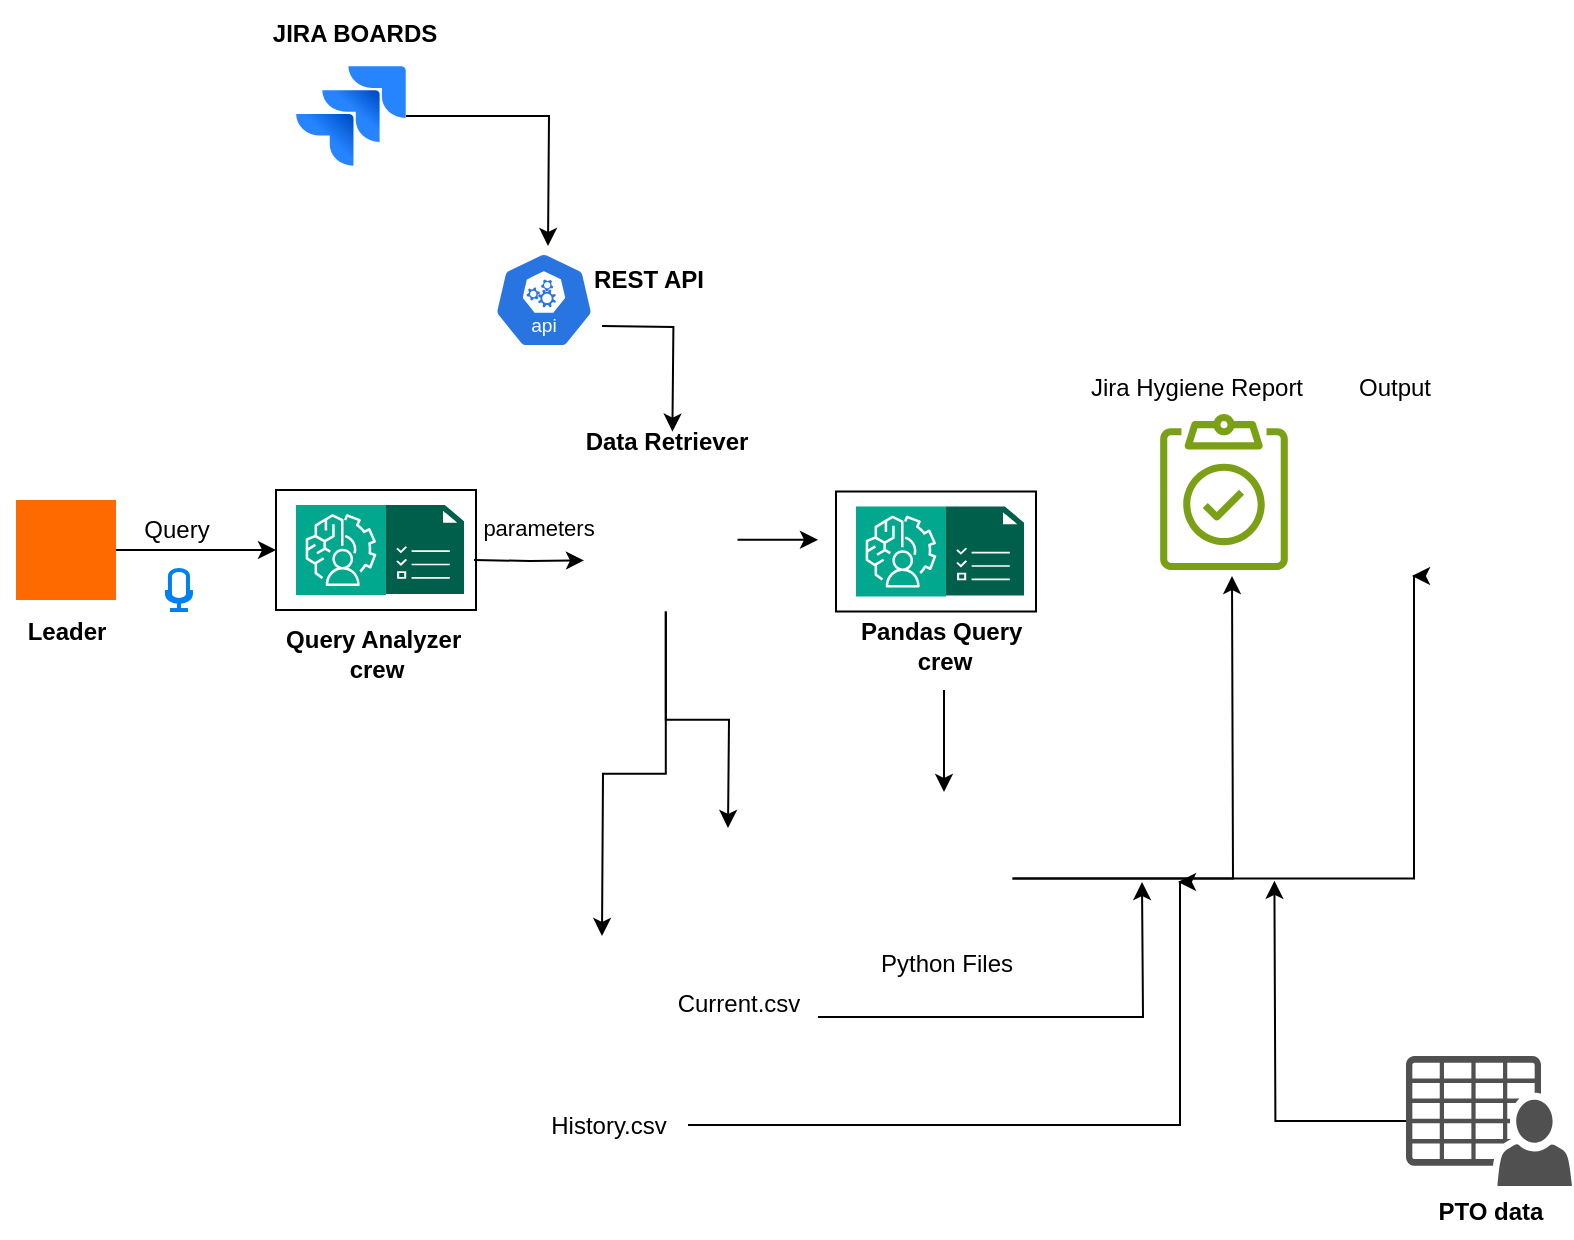 <mxfile version="27.0.5">
  <diagram name="Page-1" id="wvzdkILFmyBjbfjsBjTj">
    <mxGraphModel dx="1042" dy="657" grid="0" gridSize="9" guides="1" tooltips="1" connect="1" arrows="1" fold="1" page="1" pageScale="1" pageWidth="850" pageHeight="1100" math="0" shadow="0">
      <root>
        <mxCell id="0" />
        <mxCell id="1" parent="0" />
        <mxCell id="Tz7y7nU6ju0FlNoBY4Tl-4" style="edgeStyle=orthogonalEdgeStyle;rounded=0;orthogonalLoop=1;jettySize=auto;html=1;" parent="1" source="Tz7y7nU6ju0FlNoBY4Tl-1" edge="1">
          <mxGeometry relative="1" as="geometry">
            <mxPoint x="170" y="275" as="targetPoint" />
          </mxGeometry>
        </mxCell>
        <mxCell id="Tz7y7nU6ju0FlNoBY4Tl-1" value="" style="points=[];aspect=fixed;html=1;align=center;shadow=0;dashed=0;fillColor=#FF6A00;strokeColor=none;shape=mxgraph.alibaba_cloud.user;" parent="1" vertex="1">
          <mxGeometry x="40" y="250" width="50" height="50" as="geometry" />
        </mxCell>
        <mxCell id="Tz7y7nU6ju0FlNoBY4Tl-2" value="&lt;b&gt;Leader&lt;/b&gt;" style="text;html=1;align=center;verticalAlign=middle;resizable=0;points=[];autosize=1;strokeColor=none;fillColor=none;" parent="1" vertex="1">
          <mxGeometry x="32" y="299" width="66" height="33" as="geometry" />
        </mxCell>
        <mxCell id="Tz7y7nU6ju0FlNoBY4Tl-5" value="Query" style="text;html=1;align=center;verticalAlign=middle;resizable=0;points=[];autosize=1;strokeColor=none;fillColor=none;" parent="1" vertex="1">
          <mxGeometry x="90" y="250" width="60" height="30" as="geometry" />
        </mxCell>
        <mxCell id="Tz7y7nU6ju0FlNoBY4Tl-8" value="" style="html=1;verticalLabelPosition=bottom;align=center;labelBackgroundColor=#ffffff;verticalAlign=top;strokeWidth=2;strokeColor=#0080F0;shadow=0;dashed=0;shape=mxgraph.ios7.icons.microphone;" parent="1" vertex="1">
          <mxGeometry x="115.48" y="285" width="12" height="20" as="geometry" />
        </mxCell>
        <mxCell id="Tz7y7nU6ju0FlNoBY4Tl-9" value="" style="rounded=0;whiteSpace=wrap;html=1;" parent="1" vertex="1">
          <mxGeometry x="170" y="245" width="100" height="60" as="geometry" />
        </mxCell>
        <mxCell id="Tz7y7nU6ju0FlNoBY4Tl-10" value="" style="sketch=0;points=[[0,0,0],[0.25,0,0],[0.5,0,0],[0.75,0,0],[1,0,0],[0,1,0],[0.25,1,0],[0.5,1,0],[0.75,1,0],[1,1,0],[0,0.25,0],[0,0.5,0],[0,0.75,0],[1,0.25,0],[1,0.5,0],[1,0.75,0]];outlineConnect=0;fontColor=#232F3E;fillColor=#01A88D;strokeColor=#ffffff;dashed=0;verticalLabelPosition=bottom;verticalAlign=top;align=center;html=1;fontSize=12;fontStyle=0;aspect=fixed;shape=mxgraph.aws4.resourceIcon;resIcon=mxgraph.aws4.augmented_ai;" parent="1" vertex="1">
          <mxGeometry x="180" y="252.5" width="45" height="45" as="geometry" />
        </mxCell>
        <mxCell id="Tz7y7nU6ju0FlNoBY4Tl-16" style="edgeStyle=orthogonalEdgeStyle;rounded=0;orthogonalLoop=1;jettySize=auto;html=1;" parent="1" edge="1">
          <mxGeometry relative="1" as="geometry">
            <mxPoint x="324" y="280.2" as="targetPoint" />
            <mxPoint x="269" y="280.0" as="sourcePoint" />
          </mxGeometry>
        </mxCell>
        <mxCell id="Tz7y7nU6ju0FlNoBY4Tl-11" value="" style="sketch=0;pointerEvents=1;shadow=0;dashed=0;html=1;strokeColor=none;fillColor=#005F4B;labelPosition=center;verticalLabelPosition=bottom;verticalAlign=top;align=center;outlineConnect=0;shape=mxgraph.veeam2.task_list;" parent="1" vertex="1">
          <mxGeometry x="225" y="252.5" width="39" height="44.5" as="geometry" />
        </mxCell>
        <mxCell id="Tz7y7nU6ju0FlNoBY4Tl-12" value="&lt;b&gt;Query Analyzer&amp;nbsp;&lt;/b&gt;&lt;div&gt;&lt;b&gt;crew&lt;/b&gt;&lt;/div&gt;" style="text;html=1;align=center;verticalAlign=middle;resizable=0;points=[];autosize=1;strokeColor=none;fillColor=none;" parent="1" vertex="1">
          <mxGeometry x="159.5" y="305" width="121" height="44" as="geometry" />
        </mxCell>
        <mxCell id="Tz7y7nU6ju0FlNoBY4Tl-23" style="edgeStyle=orthogonalEdgeStyle;rounded=0;orthogonalLoop=1;jettySize=auto;html=1;" parent="1" source="Tz7y7nU6ju0FlNoBY4Tl-13" edge="1">
          <mxGeometry relative="1" as="geometry">
            <mxPoint x="306" y="123" as="targetPoint" />
          </mxGeometry>
        </mxCell>
        <mxCell id="Tz7y7nU6ju0FlNoBY4Tl-13" value="" style="image;html=1;image=img/lib/atlassian/Jira_Logo.svg;" parent="1" vertex="1">
          <mxGeometry x="180" y="33" width="55" height="50" as="geometry" />
        </mxCell>
        <mxCell id="Tz7y7nU6ju0FlNoBY4Tl-14" value="&lt;b&gt;JIRA BOARDS&lt;/b&gt;" style="text;html=1;align=center;verticalAlign=middle;resizable=0;points=[];autosize=1;strokeColor=none;fillColor=none;" parent="1" vertex="1">
          <mxGeometry x="154" width="110" height="33" as="geometry" />
        </mxCell>
        <mxCell id="Tz7y7nU6ju0FlNoBY4Tl-15" value="" style="aspect=fixed;sketch=0;html=1;dashed=0;whitespace=wrap;verticalLabelPosition=bottom;verticalAlign=top;fillColor=#2875E2;strokeColor=#ffffff;points=[[0.005,0.63,0],[0.1,0.2,0],[0.9,0.2,0],[0.5,0,0],[0.995,0.63,0],[0.72,0.99,0],[0.5,1,0],[0.28,0.99,0]];shape=mxgraph.kubernetes.icon2;kubernetesLabel=1;prIcon=api" parent="1" vertex="1">
          <mxGeometry x="279" y="126" width="50" height="48" as="geometry" />
        </mxCell>
        <mxCell id="Tz7y7nU6ju0FlNoBY4Tl-17" value="parameters" style="text;html=1;align=center;verticalAlign=middle;resizable=0;points=[];autosize=1;strokeColor=none;fillColor=none;fontSize=11;" parent="1" vertex="1">
          <mxGeometry x="260.01" y="250" width="81" height="27" as="geometry" />
        </mxCell>
        <mxCell id="Tz7y7nU6ju0FlNoBY4Tl-43" style="edgeStyle=orthogonalEdgeStyle;rounded=0;orthogonalLoop=1;jettySize=auto;html=1;" parent="1" source="Tz7y7nU6ju0FlNoBY4Tl-22" edge="1">
          <mxGeometry relative="1" as="geometry">
            <mxPoint x="333" y="468" as="targetPoint" />
          </mxGeometry>
        </mxCell>
        <mxCell id="Tz7y7nU6ju0FlNoBY4Tl-45" style="edgeStyle=orthogonalEdgeStyle;rounded=0;orthogonalLoop=1;jettySize=auto;html=1;" parent="1" source="Tz7y7nU6ju0FlNoBY4Tl-22" edge="1">
          <mxGeometry relative="1" as="geometry">
            <mxPoint x="396" y="414" as="targetPoint" />
          </mxGeometry>
        </mxCell>
        <mxCell id="Tz7y7nU6ju0FlNoBY4Tl-49" style="edgeStyle=orthogonalEdgeStyle;rounded=0;orthogonalLoop=1;jettySize=auto;html=1;" parent="1" source="Tz7y7nU6ju0FlNoBY4Tl-22" edge="1">
          <mxGeometry relative="1" as="geometry">
            <mxPoint x="441" y="269.875" as="targetPoint" />
          </mxGeometry>
        </mxCell>
        <mxCell id="Tz7y7nU6ju0FlNoBY4Tl-22" value="" style="shape=image;html=1;verticalAlign=top;verticalLabelPosition=bottom;labelBackgroundColor=#ffffff;imageAspect=0;aspect=fixed;image=https://cdn0.iconfinder.com/data/icons/long-shadow-web-icons/512/python-128.png" parent="1" vertex="1">
          <mxGeometry x="329" y="234" width="71.75" height="71.75" as="geometry" />
        </mxCell>
        <mxCell id="Tz7y7nU6ju0FlNoBY4Tl-24" style="edgeStyle=orthogonalEdgeStyle;rounded=0;orthogonalLoop=1;jettySize=auto;html=1;entryX=0.393;entryY=-0.086;entryDx=0;entryDy=0;entryPerimeter=0;" parent="1" edge="1">
          <mxGeometry relative="1" as="geometry">
            <mxPoint x="333" y="163" as="sourcePoint" />
            <mxPoint x="368.198" y="215.83" as="targetPoint" />
          </mxGeometry>
        </mxCell>
        <mxCell id="Tz7y7nU6ju0FlNoBY4Tl-25" value="&lt;b&gt;Data Retriever&lt;/b&gt;" style="text;html=1;align=center;verticalAlign=middle;resizable=0;points=[];autosize=1;strokeColor=none;fillColor=none;" parent="1" vertex="1">
          <mxGeometry x="315.38" y="207" width="99" height="27" as="geometry" />
        </mxCell>
        <mxCell id="Tz7y7nU6ju0FlNoBY4Tl-26" value="&lt;b&gt;REST API&lt;/b&gt;" style="text;html=1;align=center;verticalAlign=middle;resizable=0;points=[];autosize=1;strokeColor=none;fillColor=none;" parent="1" vertex="1">
          <mxGeometry x="315" y="126" width="81" height="27" as="geometry" />
        </mxCell>
        <mxCell id="Tz7y7nU6ju0FlNoBY4Tl-29" value="" style="shape=image;html=1;verticalAlign=top;verticalLabelPosition=bottom;labelBackgroundColor=#ffffff;imageAspect=0;aspect=fixed;image=https://cdn3.iconfinder.com/data/icons/cad-database-presentation-spreadsheet-vector-fil-2/512/19-128.png" parent="1" vertex="1">
          <mxGeometry x="304" y="486" width="63" height="63" as="geometry" />
        </mxCell>
        <mxCell id="Tz7y7nU6ju0FlNoBY4Tl-30" value="" style="shape=image;html=1;verticalAlign=top;verticalLabelPosition=bottom;labelBackgroundColor=#ffffff;imageAspect=0;aspect=fixed;image=https://cdn3.iconfinder.com/data/icons/cad-database-presentation-spreadsheet-vector-fil-2/512/19-128.png" parent="1" vertex="1">
          <mxGeometry x="367" y="423" width="63" height="63" as="geometry" />
        </mxCell>
        <mxCell id="Tz7y7nU6ju0FlNoBY4Tl-61" style="edgeStyle=orthogonalEdgeStyle;rounded=0;orthogonalLoop=1;jettySize=auto;html=1;" parent="1" source="Tz7y7nU6ju0FlNoBY4Tl-31" edge="1">
          <mxGeometry relative="1" as="geometry">
            <mxPoint x="621" y="441" as="targetPoint" />
            <Array as="points">
              <mxPoint x="622" y="563" />
            </Array>
          </mxGeometry>
        </mxCell>
        <mxCell id="Tz7y7nU6ju0FlNoBY4Tl-31" value="History.csv" style="text;html=1;align=center;verticalAlign=middle;resizable=0;points=[];autosize=1;strokeColor=none;fillColor=none;" parent="1" vertex="1">
          <mxGeometry x="295" y="549" width="81" height="27" as="geometry" />
        </mxCell>
        <mxCell id="Tz7y7nU6ju0FlNoBY4Tl-57" style="edgeStyle=orthogonalEdgeStyle;rounded=0;orthogonalLoop=1;jettySize=auto;html=1;" parent="1" source="Tz7y7nU6ju0FlNoBY4Tl-32" edge="1">
          <mxGeometry relative="1" as="geometry">
            <mxPoint x="603" y="441" as="targetPoint" />
          </mxGeometry>
        </mxCell>
        <mxCell id="Tz7y7nU6ju0FlNoBY4Tl-32" value="Current.csv&lt;div&gt;&lt;br&gt;&lt;/div&gt;" style="text;html=1;align=center;verticalAlign=middle;resizable=0;points=[];autosize=1;strokeColor=none;fillColor=none;" parent="1" vertex="1">
          <mxGeometry x="360" y="486" width="81" height="45" as="geometry" />
        </mxCell>
        <mxCell id="Tz7y7nU6ju0FlNoBY4Tl-46" value="" style="rounded=0;whiteSpace=wrap;html=1;" parent="1" vertex="1">
          <mxGeometry x="450" y="245.75" width="100" height="60" as="geometry" />
        </mxCell>
        <mxCell id="Tz7y7nU6ju0FlNoBY4Tl-47" value="" style="sketch=0;points=[[0,0,0],[0.25,0,0],[0.5,0,0],[0.75,0,0],[1,0,0],[0,1,0],[0.25,1,0],[0.5,1,0],[0.75,1,0],[1,1,0],[0,0.25,0],[0,0.5,0],[0,0.75,0],[1,0.25,0],[1,0.5,0],[1,0.75,0]];outlineConnect=0;fontColor=#232F3E;fillColor=#01A88D;strokeColor=#ffffff;dashed=0;verticalLabelPosition=bottom;verticalAlign=top;align=center;html=1;fontSize=12;fontStyle=0;aspect=fixed;shape=mxgraph.aws4.resourceIcon;resIcon=mxgraph.aws4.augmented_ai;" parent="1" vertex="1">
          <mxGeometry x="460" y="253.25" width="45" height="45" as="geometry" />
        </mxCell>
        <mxCell id="Tz7y7nU6ju0FlNoBY4Tl-48" value="" style="sketch=0;pointerEvents=1;shadow=0;dashed=0;html=1;strokeColor=none;fillColor=#005F4B;labelPosition=center;verticalLabelPosition=bottom;verticalAlign=top;align=center;outlineConnect=0;shape=mxgraph.veeam2.task_list;" parent="1" vertex="1">
          <mxGeometry x="505" y="253.25" width="39" height="44.5" as="geometry" />
        </mxCell>
        <mxCell id="Tz7y7nU6ju0FlNoBY4Tl-51" style="edgeStyle=orthogonalEdgeStyle;rounded=0;orthogonalLoop=1;jettySize=auto;html=1;" parent="1" source="Tz7y7nU6ju0FlNoBY4Tl-50" edge="1">
          <mxGeometry relative="1" as="geometry">
            <mxPoint x="504" y="396" as="targetPoint" />
          </mxGeometry>
        </mxCell>
        <mxCell id="Tz7y7nU6ju0FlNoBY4Tl-50" value="&lt;b&gt;Pandas Query&amp;nbsp;&lt;/b&gt;&lt;div&gt;&lt;b&gt;crew&lt;/b&gt;&lt;/div&gt;" style="text;html=1;align=center;verticalAlign=middle;resizable=0;points=[];autosize=1;strokeColor=none;fillColor=none;" parent="1" vertex="1">
          <mxGeometry x="450" y="300" width="108" height="45" as="geometry" />
        </mxCell>
        <mxCell id="Tz7y7nU6ju0FlNoBY4Tl-55" style="edgeStyle=orthogonalEdgeStyle;rounded=0;orthogonalLoop=1;jettySize=auto;html=1;" parent="1" source="Tz7y7nU6ju0FlNoBY4Tl-52" edge="1">
          <mxGeometry relative="1" as="geometry">
            <mxPoint x="738" y="288" as="targetPoint" />
            <Array as="points">
              <mxPoint x="739" y="439" />
            </Array>
          </mxGeometry>
        </mxCell>
        <mxCell id="Tz7y7nU6ju0FlNoBY4Tl-65" style="edgeStyle=orthogonalEdgeStyle;rounded=0;orthogonalLoop=1;jettySize=auto;html=1;" parent="1" source="Tz7y7nU6ju0FlNoBY4Tl-52" edge="1">
          <mxGeometry relative="1" as="geometry">
            <mxPoint x="648" y="288" as="targetPoint" />
          </mxGeometry>
        </mxCell>
        <mxCell id="Tz7y7nU6ju0FlNoBY4Tl-52" value="" style="shape=image;html=1;verticalAlign=top;verticalLabelPosition=bottom;labelBackgroundColor=#ffffff;imageAspect=0;aspect=fixed;image=https://cdn0.iconfinder.com/data/icons/long-shadow-web-icons/512/python-128.png" parent="1" vertex="1">
          <mxGeometry x="469.75" y="405" width="68.5" height="68.5" as="geometry" />
        </mxCell>
        <mxCell id="Tz7y7nU6ju0FlNoBY4Tl-53" value="&lt;div&gt;Python Files&lt;/div&gt;" style="text;html=1;align=center;verticalAlign=middle;resizable=0;points=[];autosize=1;strokeColor=none;fillColor=none;" parent="1" vertex="1">
          <mxGeometry x="460" y="468" width="90" height="27" as="geometry" />
        </mxCell>
        <mxCell id="Tz7y7nU6ju0FlNoBY4Tl-56" value="" style="shape=image;html=1;verticalAlign=top;verticalLabelPosition=bottom;labelBackgroundColor=#ffffff;imageAspect=0;aspect=fixed;image=https://cdn2.iconfinder.com/data/icons/boxicons-solid-vol-2/24/bxs-file-txt-128.png" parent="1" vertex="1">
          <mxGeometry x="693" y="202" width="83" height="83" as="geometry" />
        </mxCell>
        <mxCell id="Tz7y7nU6ju0FlNoBY4Tl-62" value="Output" style="text;html=1;align=center;verticalAlign=middle;resizable=0;points=[];autosize=1;strokeColor=none;fillColor=none;" parent="1" vertex="1">
          <mxGeometry x="702" y="180" width="54" height="27" as="geometry" />
        </mxCell>
        <mxCell id="Tz7y7nU6ju0FlNoBY4Tl-66" value="" style="sketch=0;outlineConnect=0;fontColor=#232F3E;gradientColor=none;fillColor=#7AA116;strokeColor=none;dashed=0;verticalLabelPosition=bottom;verticalAlign=top;align=center;html=1;fontSize=12;fontStyle=0;aspect=fixed;pointerEvents=1;shape=mxgraph.aws4.backup_compliance_reporting;" parent="1" vertex="1">
          <mxGeometry x="612" y="207" width="64" height="78" as="geometry" />
        </mxCell>
        <mxCell id="Tz7y7nU6ju0FlNoBY4Tl-67" value="Jira Hygiene Report" style="text;html=1;align=center;verticalAlign=middle;resizable=0;points=[];autosize=1;strokeColor=none;fillColor=none;" parent="1" vertex="1">
          <mxGeometry x="567" y="180" width="126" height="27" as="geometry" />
        </mxCell>
        <mxCell id="1JMZvnydri4SpUSyMIIo-3" style="edgeStyle=orthogonalEdgeStyle;rounded=0;orthogonalLoop=1;jettySize=auto;html=1;" parent="1" source="1JMZvnydri4SpUSyMIIo-1" edge="1">
          <mxGeometry relative="1" as="geometry">
            <mxPoint x="669.2" y="440.4" as="targetPoint" />
          </mxGeometry>
        </mxCell>
        <mxCell id="1JMZvnydri4SpUSyMIIo-1" value="" style="sketch=0;pointerEvents=1;shadow=0;dashed=0;html=1;strokeColor=none;fillColor=#505050;labelPosition=center;verticalLabelPosition=bottom;verticalAlign=top;outlineConnect=0;align=center;shape=mxgraph.office.users.csv_file;" parent="1" vertex="1">
          <mxGeometry x="735" y="528" width="83" height="65" as="geometry" />
        </mxCell>
        <mxCell id="1JMZvnydri4SpUSyMIIo-2" value="&lt;b&gt;PTO data&lt;/b&gt;" style="text;html=1;align=center;verticalAlign=middle;resizable=0;points=[];autosize=1;strokeColor=none;fillColor=none;" parent="1" vertex="1">
          <mxGeometry x="741.5" y="593" width="70" height="26" as="geometry" />
        </mxCell>
      </root>
    </mxGraphModel>
  </diagram>
</mxfile>
